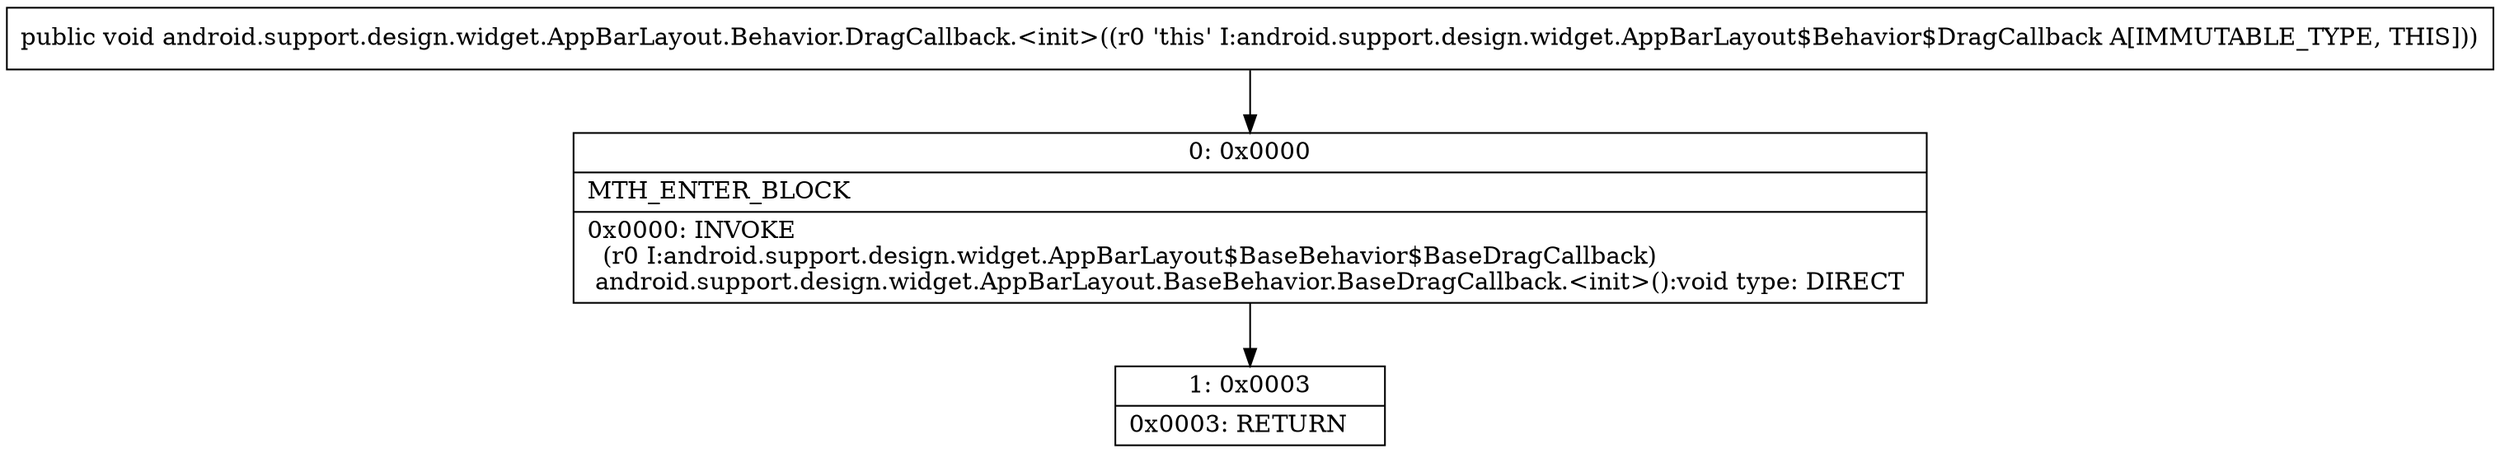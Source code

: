 digraph "CFG forandroid.support.design.widget.AppBarLayout.Behavior.DragCallback.\<init\>()V" {
Node_0 [shape=record,label="{0\:\ 0x0000|MTH_ENTER_BLOCK\l|0x0000: INVOKE  \l  (r0 I:android.support.design.widget.AppBarLayout$BaseBehavior$BaseDragCallback)\l android.support.design.widget.AppBarLayout.BaseBehavior.BaseDragCallback.\<init\>():void type: DIRECT \l}"];
Node_1 [shape=record,label="{1\:\ 0x0003|0x0003: RETURN   \l}"];
MethodNode[shape=record,label="{public void android.support.design.widget.AppBarLayout.Behavior.DragCallback.\<init\>((r0 'this' I:android.support.design.widget.AppBarLayout$Behavior$DragCallback A[IMMUTABLE_TYPE, THIS])) }"];
MethodNode -> Node_0;
Node_0 -> Node_1;
}

